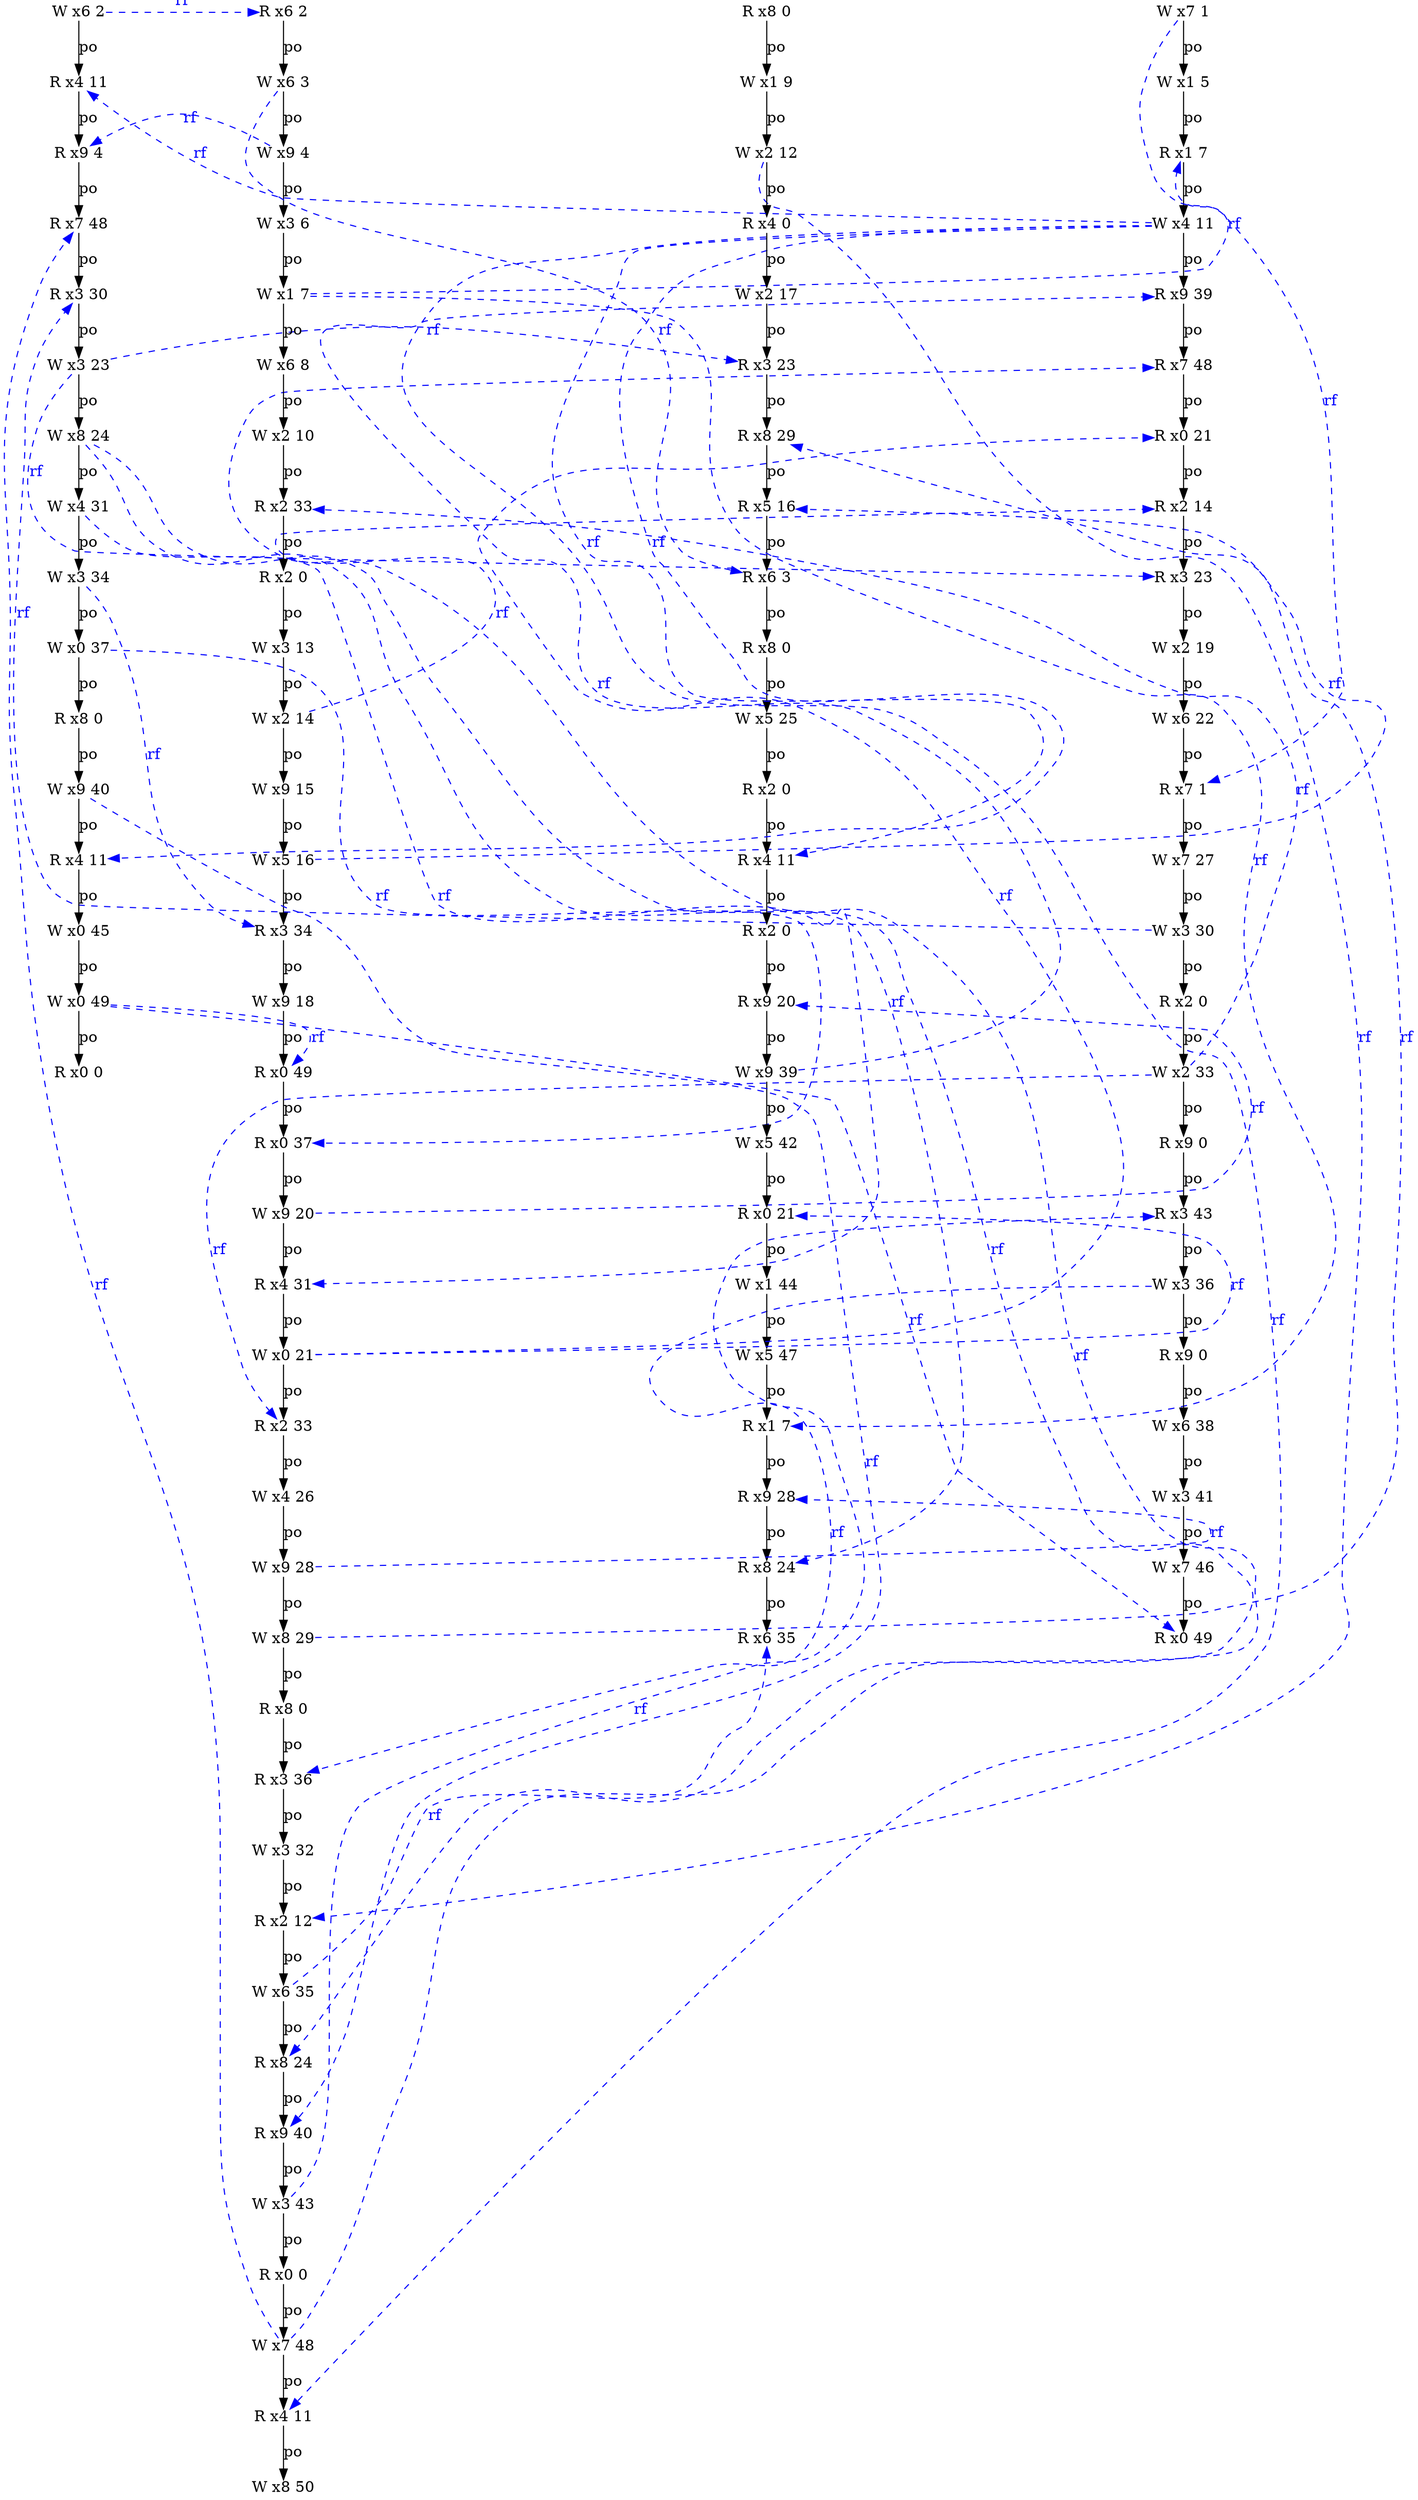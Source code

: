 digraph g {
  n1_8 [type=R,loc=3,th=1,idx=8,label="R x3 23",pos="1,-8!",shape=plain];
  n3_5 [type=W,loc=3,th=3,idx=5,label="W x3 23",pos="3,-5!",shape=plain];
  n2_7 [type=R,loc=5,th=2,idx=7,label="R x5 16",pos="2,-7!",shape=plain];
  n0_21 [type=W,loc=4,th=0,idx=21,label="W x4 26",pos="0,-21!",shape=plain];
  n0_3 [type=W,loc=3,th=0,idx=3,label="W x3 6",pos="0,-3!",shape=plain];
  n0_15 [type=R,loc=0,th=0,idx=15,label="R x0 49",pos="0,-15!",shape=plain];
  n0_11 [type=W,loc=9,th=0,idx=11,label="W x9 15",pos="0,-11!",shape=plain];
  n2_14 [type=R,loc=9,th=2,idx=14,label="R x9 20",pos="2,-14!",shape=plain];
  n2_0 [type=R,loc=8,th=2,idx=0,label="R x8 0",pos="2,0!",shape=plain];
  n0_9 [type=W,loc=3,th=0,idx=9,label="W x3 13",pos="0,-9!",shape=plain];
  n0_17 [type=W,loc=9,th=0,idx=17,label="W x9 20",pos="0,-17!",shape=plain];
  n0_33 [type=W,loc=7,th=0,idx=33,label="W x7 48",pos="0,-33!",shape=plain];
  n0_4 [type=W,loc=1,th=0,idx=4,label="W x1 7",pos="0,-4!",shape=plain];
  n2_21 [type=R,loc=9,th=2,idx=21,label="R x9 28",pos="2,-21!",shape=plain];
  n1_22 [type=W,loc=7,th=1,idx=22,label="W x7 46",pos="1,-22!",shape=plain];
  n2_17 [type=R,loc=0,th=2,idx=17,label="R x0 21",pos="2,-17!",shape=plain];
  n0_13 [type=R,loc=3,th=0,idx=13,label="R x3 34",pos="0,-13!",shape=plain];
  n0_23 [type=W,loc=8,th=0,idx=23,label="W x8 29",pos="0,-23!",shape=plain];
  n1_17 [type=R,loc=3,th=1,idx=17,label="R x3 43",pos="1,-17!",shape=plain];
  n2_19 [type=W,loc=5,th=2,idx=19,label="W x5 47",pos="2,-19!",shape=plain];
  n1_2 [type=R,loc=1,th=1,idx=2,label="R x1 7",pos="1,-2!",shape=plain];
  n0_28 [type=W,loc=6,th=0,idx=28,label="W x6 35",pos="0,-28!",shape=plain];
  n3_9 [type=W,loc=0,th=3,idx=9,label="W x0 37",pos="3,-9!",shape=plain];
  n3_6 [type=W,loc=8,th=3,idx=6,label="W x8 24",pos="3,-6!",shape=plain];
  n3_13 [type=W,loc=0,th=3,idx=13,label="W x0 45",pos="3,-13!",shape=plain];
  n1_10 [type=W,loc=6,th=1,idx=10,label="W x6 22",pos="1,-10!",shape=plain];
  n1_6 [type=R,loc=0,th=1,idx=6,label="R x0 21",pos="1,-6!",shape=plain];
  n1_18 [type=W,loc=3,th=1,idx=18,label="W x3 36",pos="1,-18!",shape=plain];
  n1_23 [type=R,loc=0,th=1,idx=23,label="R x0 49",pos="1,-23!",shape=plain];
  n2_8 [type=R,loc=6,th=2,idx=8,label="R x6 3",pos="2,-8!",shape=plain];
  n2_13 [type=R,loc=2,th=2,idx=13,label="R x2 0",pos="2,-13!",shape=plain];
  n1_20 [type=W,loc=6,th=1,idx=20,label="W x6 38",pos="1,-20!",shape=plain];
  n0_31 [type=W,loc=3,th=0,idx=31,label="W x3 43",pos="0,-31!",shape=plain];
  n1_11 [type=R,loc=7,th=1,idx=11,label="R x7 1",pos="1,-11!",shape=plain];
  n2_18 [type=W,loc=1,th=2,idx=18,label="W x1 44",pos="2,-18!",shape=plain];
  n0_24 [type=R,loc=8,th=0,idx=24,label="R x8 0",pos="0,-24!",shape=plain];
  n0_6 [type=W,loc=2,th=0,idx=6,label="W x2 10",pos="0,-6!",shape=plain];
  n0_12 [type=W,loc=5,th=0,idx=12,label="W x5 16",pos="0,-12!",shape=plain];
  n1_12 [type=W,loc=7,th=1,idx=12,label="W x7 27",pos="1,-12!",shape=plain];
  n1_19 [type=R,loc=9,th=1,idx=19,label="R x9 0",pos="1,-19!",shape=plain];
  n1_13 [type=W,loc=3,th=1,idx=13,label="W x3 30",pos="1,-13!",shape=plain];
  n1_4 [type=R,loc=9,th=1,idx=4,label="R x9 39",pos="1,-4!",shape=plain];
  n3_4 [type=R,loc=3,th=3,idx=4,label="R x3 30",pos="3,-4!",shape=plain];
  n0_32 [type=R,loc=0,th=0,idx=32,label="R x0 0",pos="0,-32!",shape=plain];
  n2_15 [type=W,loc=9,th=2,idx=15,label="W x9 39",pos="2,-15!",shape=plain];
  n2_20 [type=R,loc=1,th=2,idx=20,label="R x1 7",pos="2,-20!",shape=plain];
  n0_20 [type=R,loc=2,th=0,idx=20,label="R x2 33",pos="0,-20!",shape=plain];
  n3_7 [type=W,loc=4,th=3,idx=7,label="W x4 31",pos="3,-7!",shape=plain];
  n0_5 [type=W,loc=6,th=0,idx=5,label="W x6 8",pos="0,-5!",shape=plain];
  n0_25 [type=R,loc=3,th=0,idx=25,label="R x3 36",pos="0,-25!",shape=plain];
  n3_11 [type=W,loc=9,th=3,idx=11,label="W x9 40",pos="3,-11!",shape=plain];
  n0_2 [type=W,loc=9,th=0,idx=2,label="W x9 4",pos="0,-2!",shape=plain];
  n3_2 [type=R,loc=9,th=3,idx=2,label="R x9 4",pos="3,-2!",shape=plain];
  n2_11 [type=R,loc=2,th=2,idx=11,label="R x2 0",pos="2,-11!",shape=plain];
  n3_3 [type=R,loc=7,th=3,idx=3,label="R x7 48",pos="3,-3!",shape=plain];
  n2_22 [type=R,loc=8,th=2,idx=22,label="R x8 24",pos="2,-22!",shape=plain];
  n1_15 [type=W,loc=2,th=1,idx=15,label="W x2 33",pos="1,-15!",shape=plain];
  n1_9 [type=W,loc=2,th=1,idx=9,label="W x2 19",pos="1,-9!",shape=plain];
  n0_10 [type=W,loc=2,th=0,idx=10,label="W x2 14",pos="0,-10!",shape=plain];
  n0_22 [type=W,loc=9,th=0,idx=22,label="W x9 28",pos="0,-22!",shape=plain];
  n0_19 [type=W,loc=0,th=0,idx=19,label="W x0 21",pos="0,-19!",shape=plain];
  n0_34 [type=R,loc=4,th=0,idx=34,label="R x4 11",pos="0,-34!",shape=plain];
  n3_8 [type=W,loc=3,th=3,idx=8,label="W x3 34",pos="3,-8!",shape=plain];
  n2_4 [type=W,loc=2,th=2,idx=4,label="W x2 17",pos="2,-4!",shape=plain];
  n3_0 [type=W,loc=6,th=3,idx=0,label="W x6 2",pos="3,0!",shape=plain];
  n0_1 [type=W,loc=6,th=0,idx=1,label="W x6 3",pos="0,-1!",shape=plain];
  n3_10 [type=R,loc=8,th=3,idx=10,label="R x8 0",pos="3,-10!",shape=plain];
  n2_1 [type=W,loc=1,th=2,idx=1,label="W x1 9",pos="2,-1!",shape=plain];
  n0_30 [type=R,loc=9,th=0,idx=30,label="R x9 40",pos="0,-30!",shape=plain];
  n1_1 [type=W,loc=1,th=1,idx=1,label="W x1 5",pos="1,-1!",shape=plain];
  n1_21 [type=W,loc=3,th=1,idx=21,label="W x3 41",pos="1,-21!",shape=plain];
  n2_12 [type=R,loc=4,th=2,idx=12,label="R x4 11",pos="2,-12!",shape=plain];
  n3_12 [type=R,loc=4,th=3,idx=12,label="R x4 11",pos="3,-12!",shape=plain];
  n3_1 [type=R,loc=4,th=3,idx=1,label="R x4 11",pos="3,-1!",shape=plain];
  n0_26 [type=W,loc=3,th=0,idx=26,label="W x3 32",pos="0,-26!",shape=plain];
  n1_7 [type=R,loc=2,th=1,idx=7,label="R x2 14",pos="1,-7!",shape=plain];
  n2_6 [type=R,loc=8,th=2,idx=6,label="R x8 29",pos="2,-6!",shape=plain];
  n0_14 [type=W,loc=9,th=0,idx=14,label="W x9 18",pos="0,-14!",shape=plain];
  n2_9 [type=R,loc=8,th=2,idx=9,label="R x8 0",pos="2,-9!",shape=plain];
  n2_23 [type=R,loc=6,th=2,idx=23,label="R x6 35",pos="2,-23!",shape=plain];
  n1_14 [type=R,loc=2,th=1,idx=14,label="R x2 0",pos="1,-14!",shape=plain];
  n0_8 [type=R,loc=2,th=0,idx=8,label="R x2 0",pos="0,-8!",shape=plain];
  n0_7 [type=R,loc=2,th=0,idx=7,label="R x2 33",pos="0,-7!",shape=plain];
  n0_0 [type=R,loc=6,th=0,idx=0,label="R x6 2",pos="0,0!",shape=plain];
  n2_2 [type=W,loc=2,th=2,idx=2,label="W x2 12",pos="2,-2!",shape=plain];
  n2_16 [type=W,loc=5,th=2,idx=16,label="W x5 42",pos="2,-16!",shape=plain];
  n3_14 [type=W,loc=0,th=3,idx=14,label="W x0 49",pos="3,-14!",shape=plain];
  n2_10 [type=W,loc=5,th=2,idx=10,label="W x5 25",pos="2,-10!",shape=plain];
  n0_16 [type=R,loc=0,th=0,idx=16,label="R x0 37",pos="0,-16!",shape=plain];
  n0_35 [type=W,loc=8,th=0,idx=35,label="W x8 50",pos="0,-35!",shape=plain];
  n3_15 [type=R,loc=0,th=3,idx=15,label="R x0 0",pos="3,-15!",shape=plain];
  n0_18 [type=R,loc=4,th=0,idx=18,label="R x4 31",pos="0,-18!",shape=plain];
  n1_3 [type=W,loc=4,th=1,idx=3,label="W x4 11",pos="1,-3!",shape=plain];
  n0_27 [type=R,loc=2,th=0,idx=27,label="R x2 12",pos="0,-27!",shape=plain];
  n2_5 [type=R,loc=3,th=2,idx=5,label="R x3 23",pos="2,-5!",shape=plain];
  n2_3 [type=R,loc=4,th=2,idx=3,label="R x4 0",pos="2,-3!",shape=plain];
  n1_16 [type=R,loc=9,th=1,idx=16,label="R x9 0",pos="1,-16!",shape=plain];
  n1_0 [type=W,loc=7,th=1,idx=0,label="W x7 1",pos="1,0!",shape=plain];
  n0_29 [type=R,loc=8,th=0,idx=29,label="R x8 24",pos="0,-29!",shape=plain];
  n1_5 [type=R,loc=7,th=1,idx=5,label="R x7 48",pos="1,-5!",shape=plain];
  n0_13 -> n0_14 [label="po"];
  n2_19 -> n2_20 [label="po"];
  n1_5 -> n1_6 [label="po"];
  n1_12 -> n1_13 [label="po"];
  n3_12 -> n3_13 [label="po"];
  n3_4 -> n3_5 [label="po"];
  n0_29 -> n0_30 [label="po"];
  n3_10 -> n3_11 [label="po"];
  n1_16 -> n1_17 [label="po"];
  n2_20 -> n2_21 [label="po"];
  n2_15 -> n2_16 [label="po"];
  n0_31 -> n0_32 [label="po"];
  n0_17 -> n0_18 [label="po"];
  n0_33 -> n0_34 [label="po"];
  n0_28 -> n0_29 [label="po"];
  n0_1 -> n0_2 [label="po"];
  n0_5 -> n0_6 [label="po"];
  n0_16 -> n0_17 [label="po"];
  n1_4 -> n1_5 [label="po"];
  n3_11 -> n3_12 [label="po"];
  n1_9 -> n1_10 [label="po"];
  n2_4 -> n2_5 [label="po"];
  n3_1 -> n3_2 [label="po"];
  n1_15 -> n1_16 [label="po"];
  n0_18 -> n0_19 [label="po"];
  n3_0 -> n3_1 [label="po"];
  n0_2 -> n0_3 [label="po"];
  n2_5 -> n2_6 [label="po"];
  n2_7 -> n2_8 [label="po"];
  n0_30 -> n0_31 [label="po"];
  n2_16 -> n2_17 [label="po"];
  n2_12 -> n2_13 [label="po"];
  n0_0 -> n0_1 [label="po"];
  n0_19 -> n0_20 [label="po"];
  n2_14 -> n2_15 [label="po"];
  n3_13 -> n3_14 [label="po"];
  n2_22 -> n2_23 [label="po"];
  n0_22 -> n0_23 [label="po"];
  n0_8 -> n0_9 [label="po"];
  n0_15 -> n0_16 [label="po"];
  n2_2 -> n2_3 [label="po"];
  n1_6 -> n1_7 [label="po"];
  n3_2 -> n3_3 [label="po"];
  n1_1 -> n1_2 [label="po"];
  n0_12 -> n0_13 [label="po"];
  n1_21 -> n1_22 [label="po"];
  n2_8 -> n2_9 [label="po"];
  n2_10 -> n2_11 [label="po"];
  n2_11 -> n2_12 [label="po"];
  n1_14 -> n1_15 [label="po"];
  n2_17 -> n2_18 [label="po"];
  n0_6 -> n0_7 [label="po"];
  n1_20 -> n1_21 [label="po"];
  n0_24 -> n0_25 [label="po"];
  n2_3 -> n2_4 [label="po"];
  n0_7 -> n0_8 [label="po"];
  n2_9 -> n2_10 [label="po"];
  n1_10 -> n1_11 [label="po"];
  n3_8 -> n3_9 [label="po"];
  n3_5 -> n3_6 [label="po"];
  n0_10 -> n0_11 [label="po"];
  n3_7 -> n3_8 [label="po"];
  n3_9 -> n3_10 [label="po"];
  n0_27 -> n0_28 [label="po"];
  n0_3 -> n0_4 [label="po"];
  n0_34 -> n0_35 [label="po"];
  n0_26 -> n0_27 [label="po"];
  n0_21 -> n0_22 [label="po"];
  n0_14 -> n0_15 [label="po"];
  n0_9 -> n0_10 [label="po"];
  n0_4 -> n0_5 [label="po"];
  n0_11 -> n0_12 [label="po"];
  n1_22 -> n1_23 [label="po"];
  n0_25 -> n0_26 [label="po"];
  n1_2 -> n1_3 [label="po"];
  n1_3 -> n1_4 [label="po"];
  n1_7 -> n1_8 [label="po"];
  n1_11 -> n1_12 [label="po"];
  n2_21 -> n2_22 [label="po"];
  n0_32 -> n0_33 [label="po"];
  n2_18 -> n2_19 [label="po"];
  n3_3 -> n3_4 [label="po"];
  n2_6 -> n2_7 [label="po"];
  n1_13 -> n1_14 [label="po"];
  n3_14 -> n3_15 [label="po"];
  n3_6 -> n3_7 [label="po"];
  n1_18 -> n1_19 [label="po"];
  n1_0 -> n1_1 [label="po"];
  n0_20 -> n0_21 [label="po"];
  n2_0 -> n2_1 [label="po"];
  n1_8 -> n1_9 [label="po"];
  n0_23 -> n0_24 [label="po"];
  n2_13 -> n2_14 [label="po"];
  n1_17 -> n1_18 [label="po"];
  n2_1 -> n2_2 [label="po"];
  n1_19 -> n1_20 [label="po"];
  n1_13 -> n3_4 [from_th=1,to_th=3,from_idx=13,to_idx=4,constraint=false,style=dashed,label="rf",fontcolor=blue,color=blue];
  n0_1 -> n2_8 [from_th=0,to_th=2,from_idx=1,to_idx=8,constraint=false,style=dashed,label="rf",fontcolor=blue,color=blue];
  n3_11 -> n0_30 [from_th=3,to_th=0,from_idx=11,to_idx=30,constraint=false,style=dashed,label="rf",fontcolor=blue,color=blue];
  n3_7 -> n0_18 [from_th=3,to_th=0,from_idx=7,to_idx=18,constraint=false,style=dashed,label="rf",fontcolor=blue,color=blue];
  n0_19 -> n1_6 [from_th=0,to_th=1,from_idx=19,to_idx=6,constraint=false,style=dashed,label="rf",fontcolor=blue,color=blue];
  n0_4 -> n1_2 [from_th=0,to_th=1,from_idx=4,to_idx=2,constraint=false,style=dashed,label="rf",fontcolor=blue,color=blue];
  n0_19 -> n2_17 [from_th=0,to_th=2,from_idx=19,to_idx=17,constraint=false,style=dashed,label="rf",fontcolor=blue,color=blue];
  n1_3 -> n3_12 [from_th=1,to_th=3,from_idx=3,to_idx=12,constraint=false,style=dashed,label="rf",fontcolor=blue,color=blue];
  n3_5 -> n1_8 [from_th=3,to_th=1,from_idx=5,to_idx=8,constraint=false,style=dashed,label="rf",fontcolor=blue,color=blue];
  n0_4 -> n2_20 [from_th=0,to_th=2,from_idx=4,to_idx=20,constraint=false,style=dashed,label="rf",fontcolor=blue,color=blue];
  n1_3 -> n3_1 [from_th=1,to_th=3,from_idx=3,to_idx=1,constraint=false,style=dashed,label="rf",fontcolor=blue,color=blue];
  n1_15 -> n0_20 [from_th=1,to_th=0,from_idx=15,to_idx=20,constraint=false,style=dashed,label="rf",fontcolor=blue,color=blue];
  n0_10 -> n1_7 [from_th=0,to_th=1,from_idx=10,to_idx=7,constraint=false,style=dashed,label="rf",fontcolor=blue,color=blue];
  n3_14 -> n1_23 [from_th=3,to_th=1,from_idx=14,to_idx=23,constraint=false,style=dashed,label="rf",fontcolor=blue,color=blue];
  n3_9 -> n0_16 [from_th=3,to_th=0,from_idx=9,to_idx=16,constraint=false,style=dashed,label="rf",fontcolor=blue,color=blue];
  n2_15 -> n1_4 [from_th=2,to_th=1,from_idx=15,to_idx=4,constraint=false,style=dashed,label="rf",fontcolor=blue,color=blue];
  n3_6 -> n2_22 [from_th=3,to_th=2,from_idx=6,to_idx=22,constraint=false,style=dashed,label="rf",fontcolor=blue,color=blue];
  n0_28 -> n2_23 [from_th=0,to_th=2,from_idx=28,to_idx=23,constraint=false,style=dashed,label="rf",fontcolor=blue,color=blue];
  n0_33 -> n1_5 [from_th=0,to_th=1,from_idx=33,to_idx=5,constraint=false,style=dashed,label="rf",fontcolor=blue,color=blue];
  n1_0 -> n1_11 [from_th=1,to_th=1,from_idx=0,to_idx=11,constraint=false,style=dashed,label="rf",fontcolor=blue,color=blue];
  n0_33 -> n3_3 [from_th=0,to_th=3,from_idx=33,to_idx=3,constraint=false,style=dashed,label="rf",fontcolor=blue,color=blue];
  n0_2 -> n3_2 [from_th=0,to_th=3,from_idx=2,to_idx=2,constraint=false,style=dashed,label="rf",fontcolor=blue,color=blue];
  n0_31 -> n1_17 [from_th=0,to_th=1,from_idx=31,to_idx=17,constraint=false,style=dashed,label="rf",fontcolor=blue,color=blue];
  n0_23 -> n2_6 [from_th=0,to_th=2,from_idx=23,to_idx=6,constraint=false,style=dashed,label="rf",fontcolor=blue,color=blue];
  n1_3 -> n0_34 [from_th=1,to_th=0,from_idx=3,to_idx=34,constraint=false,style=dashed,label="rf",fontcolor=blue,color=blue];
  n2_2 -> n0_27 [from_th=2,to_th=0,from_idx=2,to_idx=27,constraint=false,style=dashed,label="rf",fontcolor=blue,color=blue];
  n3_14 -> n0_15 [from_th=3,to_th=0,from_idx=14,to_idx=15,constraint=false,style=dashed,label="rf",fontcolor=blue,color=blue];
  n1_15 -> n0_7 [from_th=1,to_th=0,from_idx=15,to_idx=7,constraint=false,style=dashed,label="rf",fontcolor=blue,color=blue];
  n3_5 -> n2_5 [from_th=3,to_th=2,from_idx=5,to_idx=5,constraint=false,style=dashed,label="rf",fontcolor=blue,color=blue];
  n0_17 -> n2_14 [from_th=0,to_th=2,from_idx=17,to_idx=14,constraint=false,style=dashed,label="rf",fontcolor=blue,color=blue];
  n3_8 -> n0_13 [from_th=3,to_th=0,from_idx=8,to_idx=13,constraint=false,style=dashed,label="rf",fontcolor=blue,color=blue];
  n3_6 -> n0_29 [from_th=3,to_th=0,from_idx=6,to_idx=29,constraint=false,style=dashed,label="rf",fontcolor=blue,color=blue];
  n1_3 -> n2_12 [from_th=1,to_th=2,from_idx=3,to_idx=12,constraint=false,style=dashed,label="rf",fontcolor=blue,color=blue];
  n0_12 -> n2_7 [from_th=0,to_th=2,from_idx=12,to_idx=7,constraint=false,style=dashed,label="rf",fontcolor=blue,color=blue];
  n3_0 -> n0_0 [from_th=3,to_th=0,from_idx=0,to_idx=0,constraint=false,style=dashed,label="rf",fontcolor=blue,color=blue];
  n0_22 -> n2_21 [from_th=0,to_th=2,from_idx=22,to_idx=21,constraint=false,style=dashed,label="rf",fontcolor=blue,color=blue];
  n1_18 -> n0_25 [from_th=1,to_th=0,from_idx=18,to_idx=25,constraint=false,style=dashed,label="rf",fontcolor=blue,color=blue];
}
